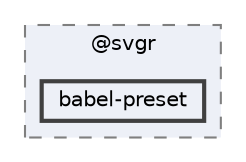 digraph "pkiclassroomrescheduler/src/main/frontend/node_modules/@svgr/babel-preset"
{
 // LATEX_PDF_SIZE
  bgcolor="transparent";
  edge [fontname=Helvetica,fontsize=10,labelfontname=Helvetica,labelfontsize=10];
  node [fontname=Helvetica,fontsize=10,shape=box,height=0.2,width=0.4];
  compound=true
  subgraph clusterdir_06862fe7250a28ee77dbb11ecfd0ee1a {
    graph [ bgcolor="#edf0f7", pencolor="grey50", label="@svgr", fontname=Helvetica,fontsize=10 style="filled,dashed", URL="dir_06862fe7250a28ee77dbb11ecfd0ee1a.html",tooltip=""]
  dir_dbb2e688bc19f74ac80013f16bf51f1e [label="babel-preset", fillcolor="#edf0f7", color="grey25", style="filled,bold", URL="dir_dbb2e688bc19f74ac80013f16bf51f1e.html",tooltip=""];
  }
}
